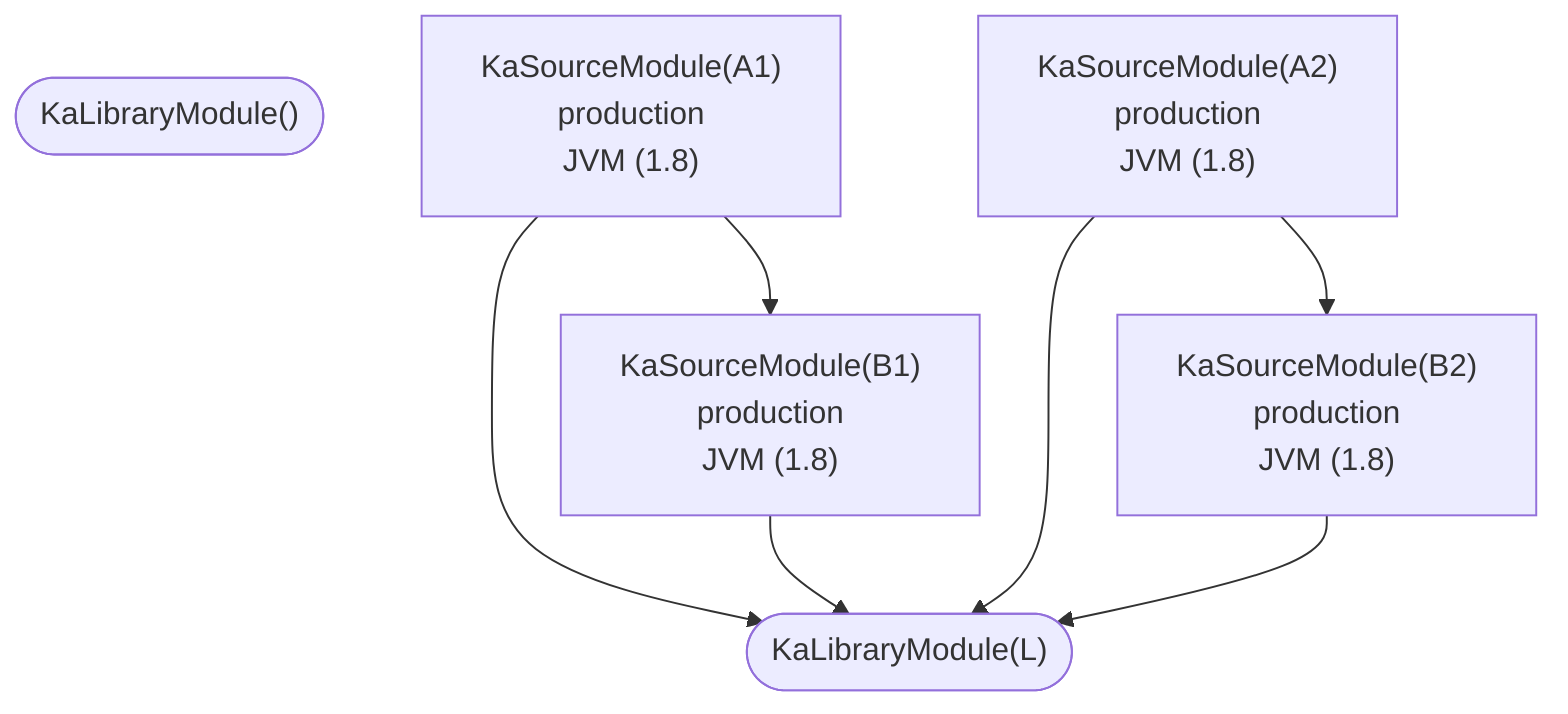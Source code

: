 graph TD
  KaLibraryModule_0(["KaLibraryModule(<SDK>)"])
  KaLibraryModule_1(["KaLibraryModule(L)"])
  KaSourceModule_2["KaSourceModule(A1)<br />production<br />JVM (1.8)"]
  KaSourceModule_3["KaSourceModule(A2)<br />production<br />JVM (1.8)"]
  KaSourceModule_4["KaSourceModule(B1)<br />production<br />JVM (1.8)"]
  KaSourceModule_5["KaSourceModule(B2)<br />production<br />JVM (1.8)"]
  KaSourceModule_2 --> KaLibraryModule_1
  KaSourceModule_2 --> KaSourceModule_4
  KaSourceModule_3 --> KaLibraryModule_1
  KaSourceModule_3 --> KaSourceModule_5
  KaSourceModule_4 --> KaLibraryModule_1
  KaSourceModule_5 --> KaLibraryModule_1